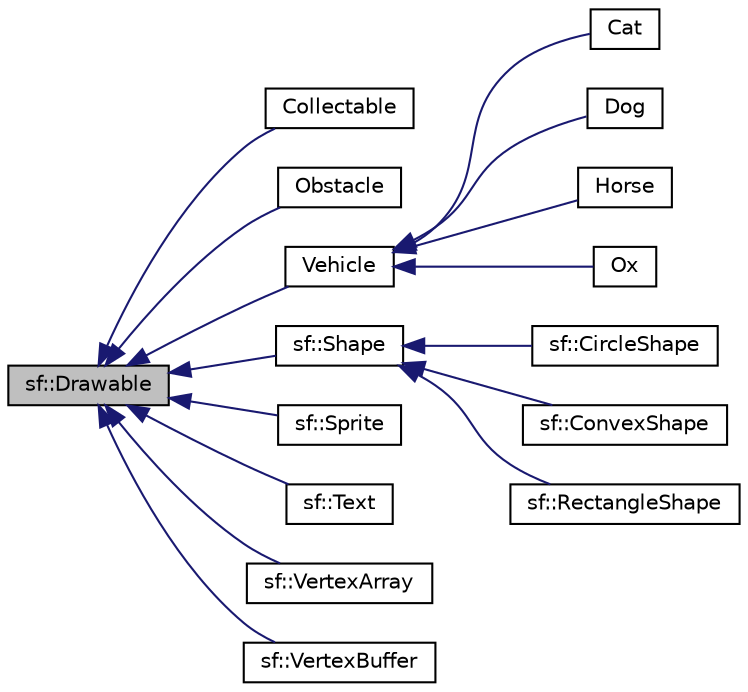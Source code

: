 digraph "sf::Drawable"
{
 // LATEX_PDF_SIZE
  edge [fontname="Helvetica",fontsize="10",labelfontname="Helvetica",labelfontsize="10"];
  node [fontname="Helvetica",fontsize="10",shape=record];
  rankdir="LR";
  Node1 [label="sf::Drawable",height=0.2,width=0.4,color="black", fillcolor="grey75", style="filled", fontcolor="black",tooltip="Abstract base class for objects that can be drawn to a render target."];
  Node1 -> Node2 [dir="back",color="midnightblue",fontsize="10",style="solid",fontname="Helvetica"];
  Node2 [label="Collectable",height=0.2,width=0.4,color="black", fillcolor="white", style="filled",URL="$classCollectable.html",tooltip="Represents a collectable item in the game."];
  Node1 -> Node3 [dir="back",color="midnightblue",fontsize="10",style="solid",fontname="Helvetica"];
  Node3 [label="Obstacle",height=0.2,width=0.4,color="black", fillcolor="white", style="filled",URL="$classObstacle.html",tooltip="Class representing an Obstacle that can interact with vehicles."];
  Node1 -> Node4 [dir="back",color="midnightblue",fontsize="10",style="solid",fontname="Helvetica"];
  Node4 [label="Vehicle",height=0.2,width=0.4,color="black", fillcolor="white", style="filled",URL="$classVehicle.html",tooltip="Class representing a simple vehicle in a 2D physics world using Box2D."];
  Node4 -> Node5 [dir="back",color="midnightblue",fontsize="10",style="solid",fontname="Helvetica"];
  Node5 [label="Cat",height=0.2,width=0.4,color="black", fillcolor="white", style="filled",URL="$classCat.html",tooltip="Class representing a Cat, derived from Vehicle."];
  Node4 -> Node6 [dir="back",color="midnightblue",fontsize="10",style="solid",fontname="Helvetica"];
  Node6 [label="Dog",height=0.2,width=0.4,color="black", fillcolor="white", style="filled",URL="$classDog.html",tooltip="Class representing a Dog, derived from Vehicle."];
  Node4 -> Node7 [dir="back",color="midnightblue",fontsize="10",style="solid",fontname="Helvetica"];
  Node7 [label="Horse",height=0.2,width=0.4,color="black", fillcolor="white", style="filled",URL="$classHorse.html",tooltip="Class representing a Horse, derived from Vehicle."];
  Node4 -> Node8 [dir="back",color="midnightblue",fontsize="10",style="solid",fontname="Helvetica"];
  Node8 [label="Ox",height=0.2,width=0.4,color="black", fillcolor="white", style="filled",URL="$classOx.html",tooltip="Class representing an Ox, derived from Vehicle."];
  Node1 -> Node9 [dir="back",color="midnightblue",fontsize="10",style="solid",fontname="Helvetica"];
  Node9 [label="sf::Shape",height=0.2,width=0.4,color="black", fillcolor="white", style="filled",URL="$classsf_1_1Shape.html",tooltip="Base class for textured shapes with outline."];
  Node9 -> Node10 [dir="back",color="midnightblue",fontsize="10",style="solid",fontname="Helvetica"];
  Node10 [label="sf::CircleShape",height=0.2,width=0.4,color="black", fillcolor="white", style="filled",URL="$classsf_1_1CircleShape.html",tooltip="Specialized shape representing a circle."];
  Node9 -> Node11 [dir="back",color="midnightblue",fontsize="10",style="solid",fontname="Helvetica"];
  Node11 [label="sf::ConvexShape",height=0.2,width=0.4,color="black", fillcolor="white", style="filled",URL="$classsf_1_1ConvexShape.html",tooltip="Specialized shape representing a convex polygon."];
  Node9 -> Node12 [dir="back",color="midnightblue",fontsize="10",style="solid",fontname="Helvetica"];
  Node12 [label="sf::RectangleShape",height=0.2,width=0.4,color="black", fillcolor="white", style="filled",URL="$classsf_1_1RectangleShape.html",tooltip="Specialized shape representing a rectangle."];
  Node1 -> Node13 [dir="back",color="midnightblue",fontsize="10",style="solid",fontname="Helvetica"];
  Node13 [label="sf::Sprite",height=0.2,width=0.4,color="black", fillcolor="white", style="filled",URL="$classsf_1_1Sprite.html",tooltip="Drawable representation of a texture, with its own transformations, color, etc."];
  Node1 -> Node14 [dir="back",color="midnightblue",fontsize="10",style="solid",fontname="Helvetica"];
  Node14 [label="sf::Text",height=0.2,width=0.4,color="black", fillcolor="white", style="filled",URL="$classsf_1_1Text.html",tooltip="Graphical text that can be drawn to a render target."];
  Node1 -> Node15 [dir="back",color="midnightblue",fontsize="10",style="solid",fontname="Helvetica"];
  Node15 [label="sf::VertexArray",height=0.2,width=0.4,color="black", fillcolor="white", style="filled",URL="$classsf_1_1VertexArray.html",tooltip="Define a set of one or more 2D primitives."];
  Node1 -> Node16 [dir="back",color="midnightblue",fontsize="10",style="solid",fontname="Helvetica"];
  Node16 [label="sf::VertexBuffer",height=0.2,width=0.4,color="black", fillcolor="white", style="filled",URL="$classsf_1_1VertexBuffer.html",tooltip="Vertex buffer storage for one or more 2D primitives."];
}
